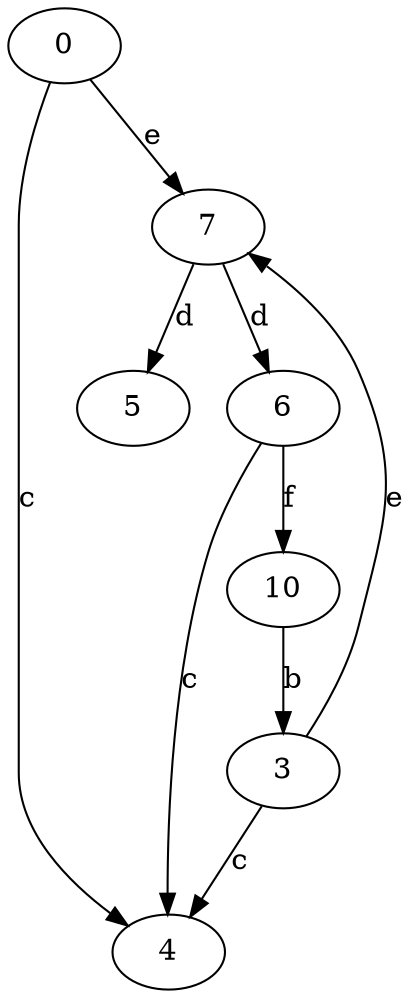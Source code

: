 strict digraph  {
0;
3;
4;
5;
6;
7;
10;
0 -> 4  [label=c];
0 -> 7  [label=e];
3 -> 4  [label=c];
3 -> 7  [label=e];
6 -> 4  [label=c];
6 -> 10  [label=f];
7 -> 5  [label=d];
7 -> 6  [label=d];
10 -> 3  [label=b];
}
